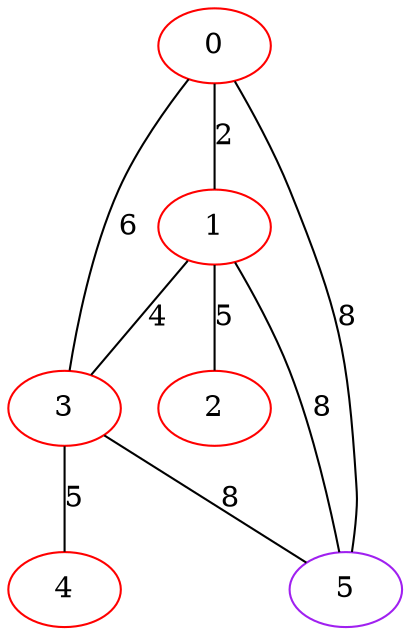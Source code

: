 graph "" {
0 [color=red, weight=1];
1 [color=red, weight=1];
2 [color=red, weight=1];
3 [color=red, weight=1];
4 [color=red, weight=1];
5 [color=purple, weight=4];
0 -- 1  [key=0, label=2];
0 -- 3  [key=0, label=6];
0 -- 5  [key=0, label=8];
1 -- 2  [key=0, label=5];
1 -- 3  [key=0, label=4];
1 -- 5  [key=0, label=8];
3 -- 4  [key=0, label=5];
3 -- 5  [key=0, label=8];
}
